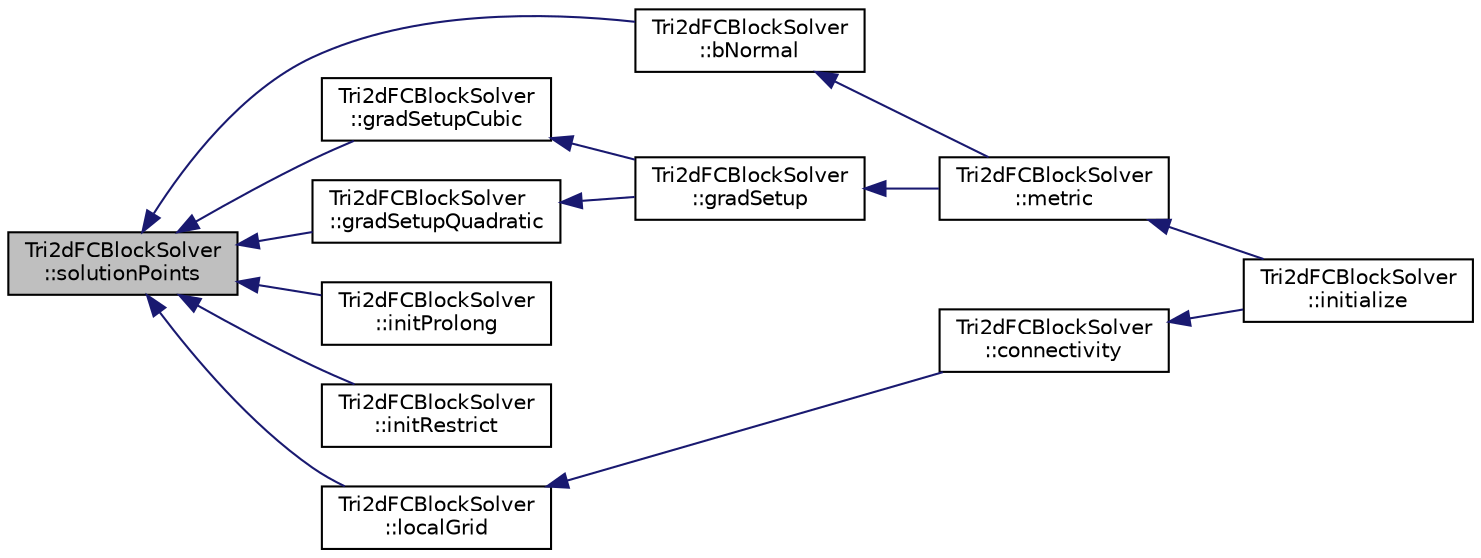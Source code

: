 digraph "Tri2dFCBlockSolver::solutionPoints"
{
  edge [fontname="Helvetica",fontsize="10",labelfontname="Helvetica",labelfontsize="10"];
  node [fontname="Helvetica",fontsize="10",shape=record];
  rankdir="LR";
  Node1 [label="Tri2dFCBlockSolver\l::solutionPoints",height=0.2,width=0.4,color="black", fillcolor="grey75", style="filled" fontcolor="black"];
  Node1 -> Node2 [dir="back",color="midnightblue",fontsize="10",style="solid",fontname="Helvetica"];
  Node2 [label="Tri2dFCBlockSolver\l::bNormal",height=0.2,width=0.4,color="black", fillcolor="white", style="filled",URL="$classTri2dFCBlockSolver.html#a5a34c2f943762b4bfbb0bf04b06ca5cc",tooltip="Compute unit normal vectors at each boundary node. "];
  Node2 -> Node3 [dir="back",color="midnightblue",fontsize="10",style="solid",fontname="Helvetica"];
  Node3 [label="Tri2dFCBlockSolver\l::metric",height=0.2,width=0.4,color="black", fillcolor="white", style="filled",URL="$classTri2dFCBlockSolver.html#ae5b808f9d896af6788505b6d2c636764",tooltip="Form all grid metrics. "];
  Node3 -> Node4 [dir="back",color="midnightblue",fontsize="10",style="solid",fontname="Helvetica"];
  Node4 [label="Tri2dFCBlockSolver\l::initialize",height=0.2,width=0.4,color="black", fillcolor="white", style="filled",URL="$classTri2dFCBlockSolver.html#af52b96dd1104d256cbdb688e8eea4087",tooltip="Initializes data structures for the block solver. "];
  Node1 -> Node5 [dir="back",color="midnightblue",fontsize="10",style="solid",fontname="Helvetica"];
  Node5 [label="Tri2dFCBlockSolver\l::gradSetupCubic",height=0.2,width=0.4,color="black", fillcolor="white", style="filled",URL="$classTri2dFCBlockSolver.html#a024e616382d8737d842eb60f14c51760",tooltip="Compute cubic FEM gradient coefficients. "];
  Node5 -> Node6 [dir="back",color="midnightblue",fontsize="10",style="solid",fontname="Helvetica"];
  Node6 [label="Tri2dFCBlockSolver\l::gradSetup",height=0.2,width=0.4,color="black", fillcolor="white", style="filled",URL="$classTri2dFCBlockSolver.html#a5c61fcf3c1f919a6d2c08c5ab97e2652",tooltip="Compute FEM gradient coefficients. "];
  Node6 -> Node3 [dir="back",color="midnightblue",fontsize="10",style="solid",fontname="Helvetica"];
  Node1 -> Node7 [dir="back",color="midnightblue",fontsize="10",style="solid",fontname="Helvetica"];
  Node7 [label="Tri2dFCBlockSolver\l::gradSetupQuadratic",height=0.2,width=0.4,color="black", fillcolor="white", style="filled",URL="$classTri2dFCBlockSolver.html#a83e9273fdc756ef6a98ba593a3756bfc",tooltip="Compute quadratic FEM gradient coefficients. "];
  Node7 -> Node6 [dir="back",color="midnightblue",fontsize="10",style="solid",fontname="Helvetica"];
  Node1 -> Node8 [dir="back",color="midnightblue",fontsize="10",style="solid",fontname="Helvetica"];
  Node8 [label="Tri2dFCBlockSolver\l::initProlong",height=0.2,width=0.4,color="black", fillcolor="white", style="filled",URL="$classTri2dFCBlockSolver.html#a7087490ccfd7c40e384ac1f09904398d",tooltip="Initializes multigrid prolongation operator. "];
  Node1 -> Node9 [dir="back",color="midnightblue",fontsize="10",style="solid",fontname="Helvetica"];
  Node9 [label="Tri2dFCBlockSolver\l::initRestrict",height=0.2,width=0.4,color="black", fillcolor="white", style="filled",URL="$classTri2dFCBlockSolver.html#a1f14ab77650d1d372893a289f75d5519",tooltip="Initializes multigrid restriction operator. "];
  Node1 -> Node10 [dir="back",color="midnightblue",fontsize="10",style="solid",fontname="Helvetica"];
  Node10 [label="Tri2dFCBlockSolver\l::localGrid",height=0.2,width=0.4,color="black", fillcolor="white", style="filled",URL="$classTri2dFCBlockSolver.html#a08cbc8b71d16504b1a386b777682d214",tooltip="Form local grid based on global grid. "];
  Node10 -> Node11 [dir="back",color="midnightblue",fontsize="10",style="solid",fontname="Helvetica"];
  Node11 [label="Tri2dFCBlockSolver\l::connectivity",height=0.2,width=0.4,color="black", fillcolor="white", style="filled",URL="$classTri2dFCBlockSolver.html#a79440b68993f102164e50ac32faa28cc",tooltip="Form all grid connectivity. "];
  Node11 -> Node4 [dir="back",color="midnightblue",fontsize="10",style="solid",fontname="Helvetica"];
}
